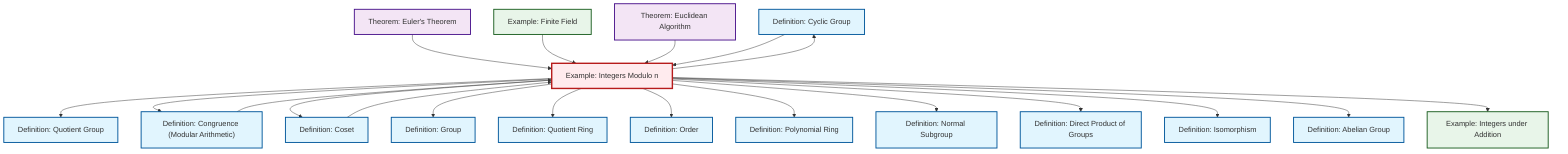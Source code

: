 graph TD
    classDef definition fill:#e1f5fe,stroke:#01579b,stroke-width:2px
    classDef theorem fill:#f3e5f5,stroke:#4a148c,stroke-width:2px
    classDef axiom fill:#fff3e0,stroke:#e65100,stroke-width:2px
    classDef example fill:#e8f5e9,stroke:#1b5e20,stroke-width:2px
    classDef current fill:#ffebee,stroke:#b71c1c,stroke-width:3px
    def-normal-subgroup["Definition: Normal Subgroup"]:::definition
    def-cyclic-group["Definition: Cyclic Group"]:::definition
    ex-finite-field["Example: Finite Field"]:::example
    thm-euclidean-algorithm["Theorem: Euclidean Algorithm"]:::theorem
    thm-euler["Theorem: Euler's Theorem"]:::theorem
    def-abelian-group["Definition: Abelian Group"]:::definition
    def-coset["Definition: Coset"]:::definition
    def-polynomial-ring["Definition: Polynomial Ring"]:::definition
    def-order["Definition: Order"]:::definition
    def-direct-product["Definition: Direct Product of Groups"]:::definition
    def-group["Definition: Group"]:::definition
    ex-integers-addition["Example: Integers under Addition"]:::example
    def-congruence["Definition: Congruence (Modular Arithmetic)"]:::definition
    ex-quotient-integers-mod-n["Example: Integers Modulo n"]:::example
    def-isomorphism["Definition: Isomorphism"]:::definition
    def-quotient-ring["Definition: Quotient Ring"]:::definition
    def-quotient-group["Definition: Quotient Group"]:::definition
    thm-euler --> ex-quotient-integers-mod-n
    ex-quotient-integers-mod-n --> def-quotient-group
    ex-quotient-integers-mod-n --> def-congruence
    ex-quotient-integers-mod-n --> def-cyclic-group
    ex-quotient-integers-mod-n --> def-coset
    ex-finite-field --> ex-quotient-integers-mod-n
    ex-quotient-integers-mod-n --> def-group
    ex-quotient-integers-mod-n --> def-quotient-ring
    ex-quotient-integers-mod-n --> def-order
    ex-quotient-integers-mod-n --> def-polynomial-ring
    def-coset --> ex-quotient-integers-mod-n
    thm-euclidean-algorithm --> ex-quotient-integers-mod-n
    def-congruence --> ex-quotient-integers-mod-n
    ex-quotient-integers-mod-n --> def-normal-subgroup
    ex-quotient-integers-mod-n --> def-direct-product
    ex-quotient-integers-mod-n --> def-isomorphism
    def-cyclic-group --> ex-quotient-integers-mod-n
    ex-quotient-integers-mod-n --> def-abelian-group
    ex-quotient-integers-mod-n --> ex-integers-addition
    class ex-quotient-integers-mod-n current